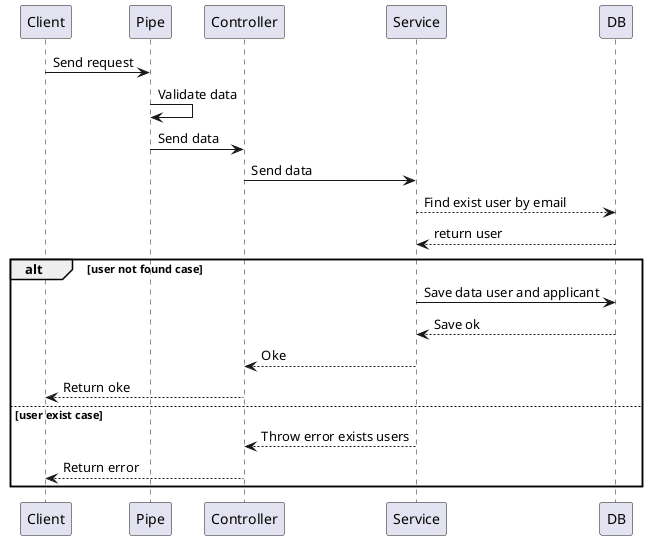 @startuml
Client -> Pipe: Send request
Pipe -> Pipe: Validate data
Pipe -> Controller: Send data
Controller -> Service: Send data
Service --> DB: Find exist user by email
DB --> Service: return user
alt user not found case 
  Service -> DB: Save data user and applicant
  DB --> Service: Save ok
  Service --> Controller: Oke
  Controller --> Client: Return oke
else user exist case
  Service --> Controller: Throw error exists users
  Controller --> Client: Return error
end  
@enduml